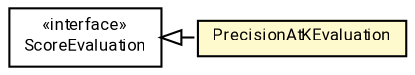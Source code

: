 #!/usr/local/bin/dot
#
# Class diagram 
# Generated by UMLGraph version R5_7_2-60-g0e99a6 (http://www.spinellis.gr/umlgraph/)
#

digraph G {
	graph [fontnames="svg"]
	edge [fontname="Roboto",fontsize=7,labelfontname="Roboto",labelfontsize=7,color="black"];
	node [fontname="Roboto",fontcolor="black",fontsize=8,shape=plaintext,margin=0,width=0,height=0];
	nodesep=0.15;
	ranksep=0.25;
	rankdir=LR;
	// de.lmu.ifi.dbs.elki.evaluation.scores.ScoreEvaluation
	c8290947 [label=<<table title="de.lmu.ifi.dbs.elki.evaluation.scores.ScoreEvaluation" border="0" cellborder="1" cellspacing="0" cellpadding="2" href="ScoreEvaluation.html" target="_parent">
		<tr><td><table border="0" cellspacing="0" cellpadding="1">
		<tr><td align="center" balign="center"> &#171;interface&#187; </td></tr>
		<tr><td align="center" balign="center"> <font face="Roboto">ScoreEvaluation</font> </td></tr>
		</table></td></tr>
		</table>>, URL="ScoreEvaluation.html"];
	// de.lmu.ifi.dbs.elki.evaluation.scores.PrecisionAtKEvaluation
	c8290967 [label=<<table title="de.lmu.ifi.dbs.elki.evaluation.scores.PrecisionAtKEvaluation" border="0" cellborder="1" cellspacing="0" cellpadding="2" bgcolor="lemonChiffon" href="PrecisionAtKEvaluation.html" target="_parent">
		<tr><td><table border="0" cellspacing="0" cellpadding="1">
		<tr><td align="center" balign="center"> <font face="Roboto">PrecisionAtKEvaluation</font> </td></tr>
		</table></td></tr>
		</table>>, URL="PrecisionAtKEvaluation.html"];
	// de.lmu.ifi.dbs.elki.evaluation.scores.PrecisionAtKEvaluation implements de.lmu.ifi.dbs.elki.evaluation.scores.ScoreEvaluation
	c8290947 -> c8290967 [arrowtail=empty,style=dashed,dir=back,weight=9];
}

